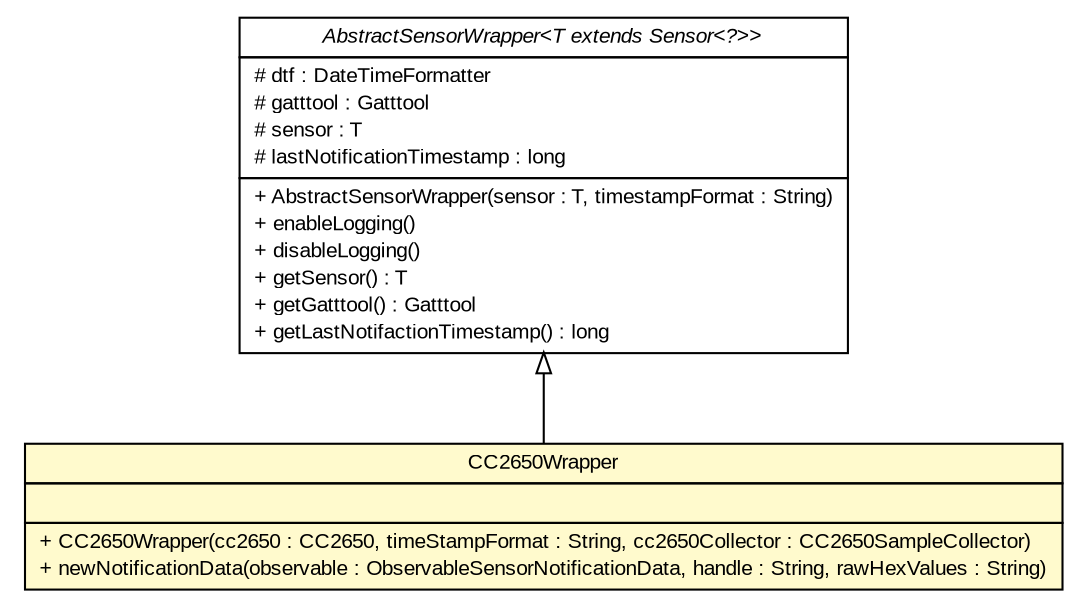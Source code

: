 #!/usr/local/bin/dot
#
# Class diagram 
# Generated by UMLGraph version R5_6 (http://www.umlgraph.org/)
#

digraph G {
	edge [fontname="arial",fontsize=10,labelfontname="arial",labelfontsize=10];
	node [fontname="arial",fontsize=10,shape=plaintext];
	nodesep=0.25;
	ranksep=0.5;
	// de.fhg.fit.biomos.sensorplatform.sensorwrapper.CC2650Wrapper
	c642 [label=<<table title="de.fhg.fit.biomos.sensorplatform.sensorwrapper.CC2650Wrapper" border="0" cellborder="1" cellspacing="0" cellpadding="2" port="p" bgcolor="lemonChiffon" href="./CC2650Wrapper.html">
		<tr><td><table border="0" cellspacing="0" cellpadding="1">
<tr><td align="center" balign="center"> CC2650Wrapper </td></tr>
		</table></td></tr>
		<tr><td><table border="0" cellspacing="0" cellpadding="1">
<tr><td align="left" balign="left">  </td></tr>
		</table></td></tr>
		<tr><td><table border="0" cellspacing="0" cellpadding="1">
<tr><td align="left" balign="left"> + CC2650Wrapper(cc2650 : CC2650, timeStampFormat : String, cc2650Collector : CC2650SampleCollector) </td></tr>
<tr><td align="left" balign="left"> + newNotificationData(observable : ObservableSensorNotificationData, handle : String, rawHexValues : String) </td></tr>
		</table></td></tr>
		</table>>, URL="./CC2650Wrapper.html", fontname="arial", fontcolor="black", fontsize=10.0];
	// de.fhg.fit.biomos.sensorplatform.sensorwrapper.AbstractSensorWrapper<T extends de.fhg.fit.biomos.sensorplatform.sensor.Sensor<?>>
	c643 [label=<<table title="de.fhg.fit.biomos.sensorplatform.sensorwrapper.AbstractSensorWrapper" border="0" cellborder="1" cellspacing="0" cellpadding="2" port="p" href="./AbstractSensorWrapper.html">
		<tr><td><table border="0" cellspacing="0" cellpadding="1">
<tr><td align="center" balign="center"><font face="arial italic"> AbstractSensorWrapper&lt;T extends Sensor&lt;?&gt;&gt; </font></td></tr>
		</table></td></tr>
		<tr><td><table border="0" cellspacing="0" cellpadding="1">
<tr><td align="left" balign="left"> # dtf : DateTimeFormatter </td></tr>
<tr><td align="left" balign="left"> # gatttool : Gatttool </td></tr>
<tr><td align="left" balign="left"> # sensor : T </td></tr>
<tr><td align="left" balign="left"> # lastNotificationTimestamp : long </td></tr>
		</table></td></tr>
		<tr><td><table border="0" cellspacing="0" cellpadding="1">
<tr><td align="left" balign="left"> + AbstractSensorWrapper(sensor : T, timestampFormat : String) </td></tr>
<tr><td align="left" balign="left"> + enableLogging() </td></tr>
<tr><td align="left" balign="left"> + disableLogging() </td></tr>
<tr><td align="left" balign="left"> + getSensor() : T </td></tr>
<tr><td align="left" balign="left"> + getGatttool() : Gatttool </td></tr>
<tr><td align="left" balign="left"> + getLastNotifactionTimestamp() : long </td></tr>
		</table></td></tr>
		</table>>, URL="./AbstractSensorWrapper.html", fontname="arial", fontcolor="black", fontsize=10.0];
	//de.fhg.fit.biomos.sensorplatform.sensorwrapper.CC2650Wrapper extends de.fhg.fit.biomos.sensorplatform.sensorwrapper.AbstractSensorWrapper<de.fhg.fit.biomos.sensorplatform.sensor.CC2650>
	c643:p -> c642:p [dir=back,arrowtail=empty];
}

